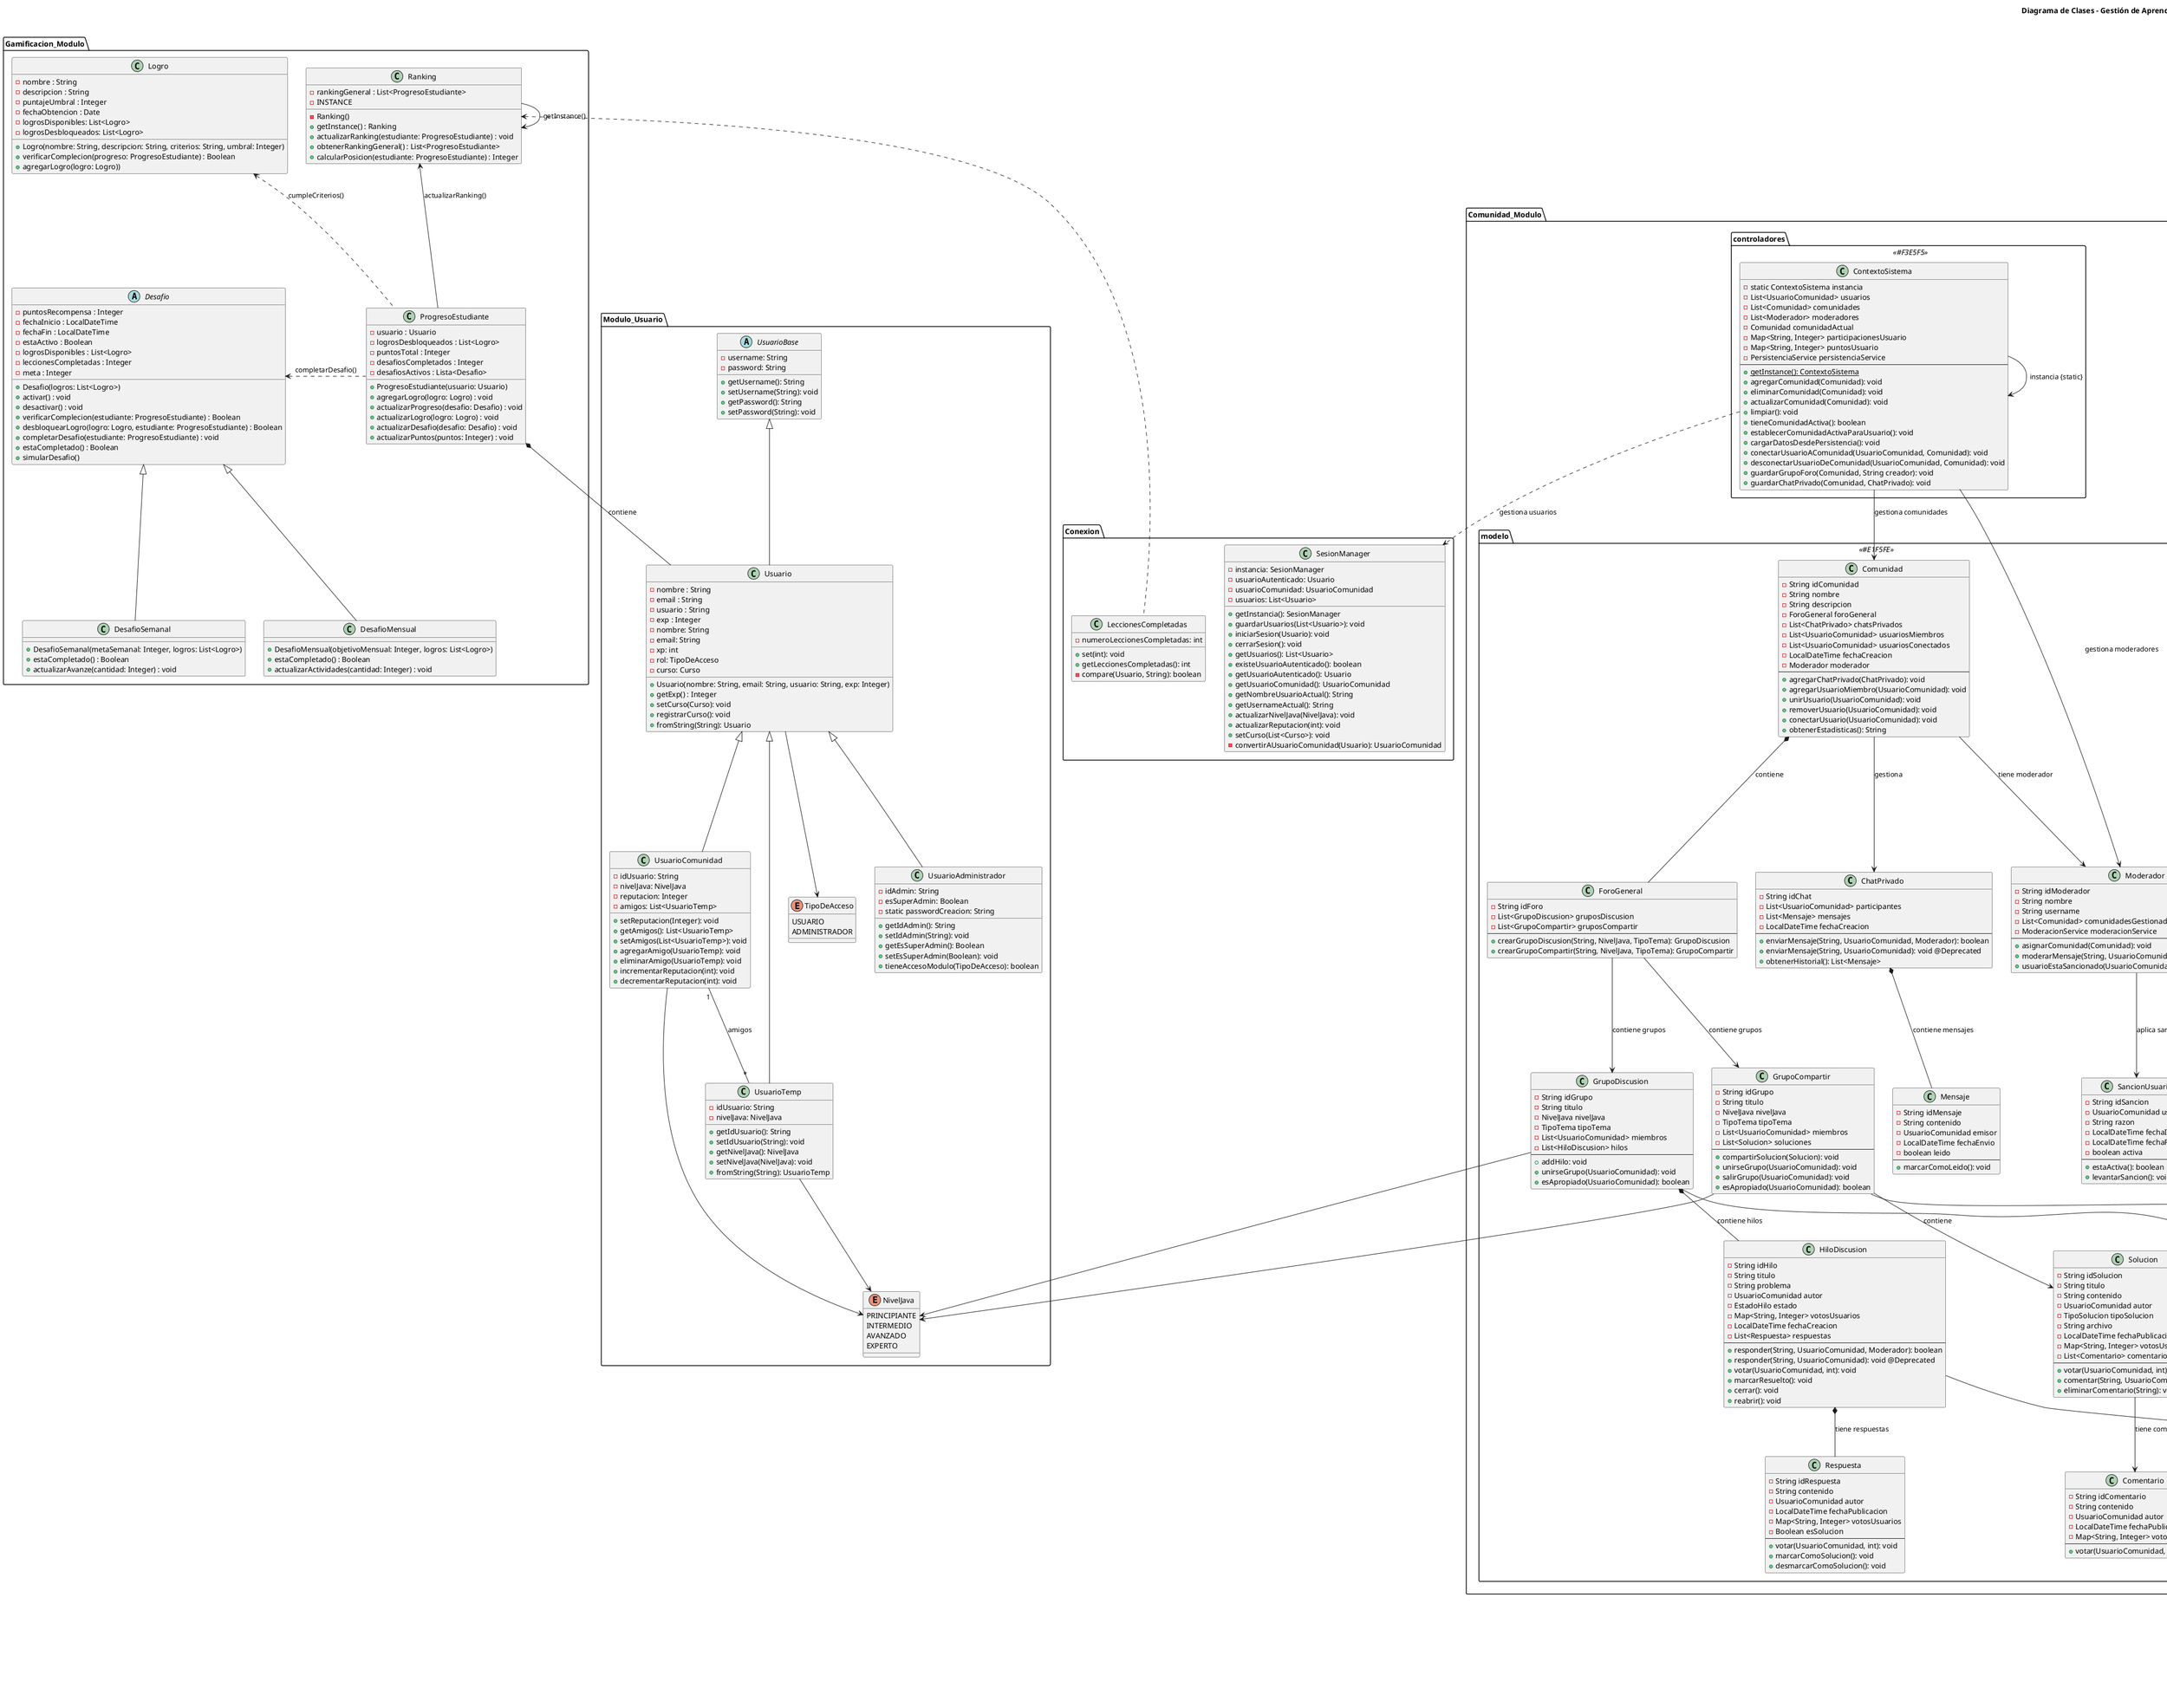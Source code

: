 '*********************************'
@startuml Hello_Code
'Modulo Gamificacion'
package Modulo_Usuario {

    class Usuario {
            - nombre : String
            - email : String
            - usuario : String
            - exp : Integer
            + Usuario(nombre: String, email: String, usuario: String, exp: Integer)
            + getExp() : Integer
        }

}

package "Gamificacion_Modulo" {

    class Logro {
        - nombre : String
        - descripcion : String
        - puntajeUmbral : Integer
        - fechaObtencion : Date
        - logrosDisponibles: List<Logro>
        - logrosDesbloqueados: List<Logro>
        + Logro(nombre: String, descripcion: String, criterios: String, umbral: Integer)
        + verificarComplecion(progreso: ProgresoEstudiante) : Boolean
        'Hablar de agregarLogro
        +agregarLogro(logro: Logro))
    }

    abstract class Desafio {
        - puntosRecompensa : Integer
        - fechaInicio : LocalDateTime
        - fechaFin : LocalDateTime
        - estaActivo : Boolean
        - logrosDisponibles : List<Logro>
        - leccionesCompletadas : Integer
        - meta : Integer
        'Cual es la diferencia entre verificarComplecion y estaCompletado?
        + Desafio(logros: List<Logro>)
        + activar() : void
        + desactivar() : void
        + verificarComplecion(estudiante: ProgresoEstudiante) : Boolean
        + desbloquearLogro(logro: Logro, estudiante: ProgresoEstudiante) : Boolean
        + completarDesafio(estudiante: ProgresoEstudiante) : void
        + estaCompletado() : Boolean
        + simularDesafio()
    }

    class DesafioSemanal {

        + DesafioSemanal(metaSemanal: Integer, logros: List<Logro>)
        + estaCompletado() : Boolean
        + actualizarAvanze(cantidad: Integer) : void
    }

    class DesafioMensual {

        + DesafioMensual(objetivoMensual: Integer, logros: List<Logro>)
        + estaCompletado() : Boolean
        + actualizarActividades(cantidad: Integer) : void
    }

    class ProgresoEstudiante {
        - usuario : Usuario
        - logrosDesbloqueados : List<Logro>
        - puntosTotal : Integer
        - desafiosCompletados : Integer
        - desafiosActivos : Lista<Desafio>

        + ProgresoEstudiante(usuario: Usuario)
        + agregarLogro(logro: Logro) : void
        + actualizarProgreso(desafio: Desafio) : void
        + actualizarLogro(logro: Logro) : void
        + actualizarDesafio(desafio: Desafio) : void
        + actualizarPuntos(puntos: Integer) : void
    }

    class Ranking {
        - rankingGeneral : List<ProgresoEstudiante>
        -INSTANCE
        - Ranking()
        + getInstance() : Ranking
        + actualizarRanking(estudiante: ProgresoEstudiante) : void
        + obtenerRankingGeneral() : List<ProgresoEstudiante>
        + calcularPosicion(estudiante: ProgresoEstudiante) : Integer
    }
    Ranking ->Ranking: getInstance()
    ' Relaciones de Herencia
    Desafio <|-- DesafioSemanal
    Desafio <|-- DesafioMensual

    ' Relaciones de Composición
    ProgresoEstudiante *-- Usuario : "contiene"


    ' Relaciones de Dependencia
    Logro <.. ProgresoEstudiante : "cumpleCriterios()"
    Desafio <. ProgresoEstudiante : "completarDesafio()"
    Ranking <-- ProgresoEstudiante : "actualizarRanking()"

}

'Modulo Comunidad'
!define ENTITY_COLOR #E1F5FE
!define ENUM_COLOR #FFF3E0
!define CONTROLLER_COLOR #F3E5F5
!define INTERFACE_COLOR #FFFDE7

package "Comunidad_Modulo" {

    package "modelo" <<ENTITY_COLOR>> {

        class Comunidad {
            - String idComunidad
            - String nombre
            - String descripcion
            - ForoGeneral foroGeneral
            - List<ChatPrivado> chatsPrivados
            - List<UsuarioComunidad> usuariosMiembros
            - List<UsuarioComunidad> usuariosConectados
            - LocalDateTime fechaCreacion
            - Moderador moderador
            --
            + agregarChatPrivado(ChatPrivado): void
            + agregarUsuarioMiembro(UsuarioComunidad): void
            + unirUsuario(UsuarioComunidad): void
            + removerUsuario(UsuarioComunidad): void
            + conectarUsuario(UsuarioComunidad): void
            + obtenerEstadisticas(): String
        }

        class ForoGeneral {
            - String idForo
            - List<GrupoDiscusion> gruposDiscusion
            - List<GrupoCompartir> gruposCompartir
            --
            + crearGrupoDiscusion(String, NivelJava, TipoTema): GrupoDiscusion
            + crearGrupoCompartir(String, NivelJava, TipoTema): GrupoCompartir
        }

        class GrupoDiscusion {
            - String idGrupo
            - String titulo
            - NivelJava nivelJava
            - TipoTema tipoTema
            - List<UsuarioComunidad> miembros
            - List<HiloDiscusion> hilos
            --
            + addHilo: void
            + unirseGrupo(UsuarioComunidad): void
            + esApropiado(UsuarioComunidad): boolean
        }

        class GrupoCompartir {
            - String idGrupo
            - String titulo
            - NivelJava nivelJava
            - TipoTema tipoTema
            - List<UsuarioComunidad> miembros
            - List<Solucion> soluciones
            --
            + compartirSolucion(Solucion): void
            + unirseGrupo(UsuarioComunidad): void
            + salirGrupo(UsuarioComunidad): void
            + esApropiado(UsuarioComunidad): boolean
        }

        class HiloDiscusion {
            - String idHilo
            - String titulo
            - String problema
            - UsuarioComunidad autor
            - EstadoHilo estado
            - Map<String, Integer> votosUsuarios
            - LocalDateTime fechaCreacion
            - List<Respuesta> respuestas
            --
            + responder(String, UsuarioComunidad, Moderador): boolean
            + responder(String, UsuarioComunidad): void @Deprecated
            + votar(UsuarioComunidad, int): void
            + marcarResuelto(): void
            + cerrar(): void
            + reabrir(): void
        }

        class Respuesta {
            - String idRespuesta
            - String contenido
            - UsuarioComunidad autor
            - LocalDateTime fechaPublicacion
            - Map<String, Integer> votosUsuarios
            - Boolean esSolucion
            --
            + votar(UsuarioComunidad, int): void
            + marcarComoSolucion(): void
            + desmarcarComoSolucion(): void
        }

        class ChatPrivado {
            - String idChat
            - List<UsuarioComunidad> participantes
            - List<Mensaje> mensajes
            - LocalDateTime fechaCreacion
            --
            + enviarMensaje(String, UsuarioComunidad, Moderador): boolean
            + enviarMensaje(String, UsuarioComunidad): void @Deprecated
            + obtenerHistorial(): List<Mensaje>
        }

        class Mensaje {
            - String idMensaje
            - String contenido
            - UsuarioComunidad emisor
            - LocalDateTime fechaEnvio
            - boolean leido
            --
            + marcarComoLeido(): void
        }

        class Solucion {
            - String idSolucion
            - String titulo
            - String contenido
            - UsuarioComunidad autor
            - TipoSolucion tipoSolucion
            - String archivo
            - LocalDateTime fechaPublicacion
            - Map<String, Integer> votosUsuarios
            - List<Comentario> comentarios
            --
            + votar(UsuarioComunidad, int): void
            + comentar(String, UsuarioComunidad): void
            + eliminarComentario(String): void
        }

        class Comentario {
            - String idComentario
            - String contenido
            - UsuarioComunidad autor
            - LocalDateTime fechaPublicacion
            - Map<String, Integer> votosUsuarios
            --
            + votar(UsuarioComunidad, int): void
        }

        class Moderador {
            - String idModerador
            - String nombre
            - String username
            - List<Comunidad> comunidadesGestionadas
            - ModeracionService moderacionService
            --
            + asignarComunidad(Comunidad): void
            + moderarMensaje(String, UsuarioComunidad): ResultadoModeracion
            + usuarioEstaSancionado(UsuarioComunidad usuario)
        }

        class SancionUsuario {
            - String idSancion
            - UsuarioComunidad usuario
            - String razon
            - LocalDateTime fechaInicio
            - LocalDateTime fechaFin
            - boolean activa
            --
            + estaActiva(): boolean
            + levantarSancion(): void
        }
    }

    package "enums" <<ENUM_COLOR>> {
        enum TipoTema {
            SINTAXIS
            POO
            ESTRUCTURAS_DATOS
            ALGORITMOS
            EXCEPCIONES
            FRAMEWORKS
        }

        enum EstadoHilo {
            ABIERTO
            CERRADO
            RESUELTO
        }

        enum TipoSolucion {
            CODIGO
            IMAGEN
            TEXTO
        }

        enum TipoInfraccion {
            LENGUAJE_OFENSIVO
            SPAM
            CAPS_LOCK
            REPETICION
            FUERA_TEMA
            NINGUNA
        }

    }

    package "controladores" <<CONTROLLER_COLOR>> {
        class ContextoSistema {
            - static ContextoSistema instancia
            - List<UsuarioComunidad> usuarios
            - List<Comunidad> comunidades
            - List<Moderador> moderadores
            - Comunidad comunidadActual
            - Map<String, Integer> participacionesUsuario
            - Map<String, Integer> puntosUsuario
            - PersistenciaService persistenciaService
            --
            + getInstance(): ContextoSistema {static}
            + agregarComunidad(Comunidad): void
            + eliminarComunidad(Comunidad): void
            + actualizarComunidad(Comunidad): void
            + limpiar(): void
            + tieneComunidadActiva(): boolean
            + establecerComunidadActivaParaUsuario(): void
            + cargarDatosDesdePersistencia(): void
            + conectarUsuarioAComunidad(UsuarioComunidad, Comunidad): void
            + desconectarUsuarioDeComunidad(UsuarioComunidad, Comunidad): void
            + guardarGrupoForo(Comunidad, String creador): void
            + guardarChatPrivado(Comunidad, ChatPrivado): void
        }
    }

}


' Relaciones principales del modelo - Simplificadas
Comunidad *-- ForoGeneral : "contiene"
Comunidad --> ChatPrivado : "gestiona"

Comunidad --> Moderador : "tiene moderador"

ForoGeneral --> GrupoDiscusion : "contiene grupos"
ForoGeneral --> GrupoCompartir : "contiene grupos"

GrupoDiscusion *-- HiloDiscusion : "contiene hilos"
GrupoCompartir --> Solucion : "contiene"

HiloDiscusion *-- Respuesta : "tiene respuestas"


ChatPrivado *-- Mensaje : "contiene mensajes"


Solucion --> Comentario : "tiene comentarios"



Moderador --> SancionUsuario : "aplica sanciones"


' Relaciones con enums - Simplificadas
GrupoDiscusion --> TipoTema

GrupoCompartir --> TipoTema

HiloDiscusion --> EstadoHilo
Solucion --> TipoSolucion

' Relaciones de controladores - Simplificadas

ContextoSistema --> Comunidad : "gestiona comunidades"
ContextoSistema --> Moderador : "gestiona moderadores"
ContextoSistema --> ContextoSistema : "instancia {static}"


'Modulo Ejercicios'
package "EjerciciosIteractivos_Modulo.Logic" {
    ' Interfaces
    interface EvaluadorRespuestas {
        + evaluarRespuestas(ArrayList<Respuesta>): ResultadoDeEvaluacion
    }

    interface Respuesta {
        + getRespuesta(): Object
    }

    ' Enums
    enum NivelDificultad {
        PRINCIPIANTE
        BASICO
        INTERMEDIO
        AVANZADO
        EXPERTO
        --
        + getDescripcion(): String
    }

    enum Lenguaje {
        JAVA
        PYTHON
        C
        PHP
    }

    ' Clases de Evaluación
    class ResultadoDeEvaluacion {
        - porcentajeDeAcerto: double
        --
        + ResultadoDeEvaluacion(porcentajeDeAcerto: double)
        + getPorcentajeDeAcerto(): double
    }

    class RespuestaString {
        - respuesta: String
        --
        + RespuestaString(respuesta: String)
        + getRespuesta(): Object
    }

    ' Clases de Ejercicios
    abstract class EjercicioBase {
        # instruccion: String
        # respuestasCorrectas: ArrayList<String>
        # nivelDificultad: NivelDificultad
        # lenguaje: Lenguaje
        --
        + EjercicioBase(instruccion, respuestasCorrectas, nivelDificultad, lenguaje)
        + getInstruccion(): String
        + getNivel(): NivelDificultad
        + getLenguaje(): Lenguaje
        + {abstract} evaluarRespuestas(ArrayList<Respuesta>): ResultadoDeEvaluacion
    }

    class EjercicioSeleccion {
        - opcionesDeSeleccion: ArrayList<String>
        --
        + getListOpciones(): ArrayList<String>
        + getOpcion(numOpcion: int): String
        + obtenerRespuestasCorrectas(): ArrayList<String>
        + evaluarRespuestas(ArrayList<Respuesta>): ResultadoDeEvaluacion
    }

    class EjercicioSeleccionBuilder {
        - instruccion: String
        - opcionesDeSeleccion: ArrayList<String>
        - respuestasCorrectas: ArrayList<String>
        - nivelDificultad: NivelDificultad
        - lenguaje: Lenguaje
        --
        + conInstruccion(instruccion: String): Builder
        + conOpcion(opcion: String): Builder
        + conOpciones(opciones: ArrayList<String>): Builder
        + conRespuestaCorrecta(respuestaCorrecta: String): Builder
        + conRespuestasCorrectas(respuestasCorrectas: ArrayList<String>): Builder
        + conNivel(nivelDificultad: NivelDificultad): Builder
        + conLenguaje(lenguaje: Lenguaje): Builder
        + construir(): EjercicioSeleccion
    }

    class EjercicioCompletarCodigo {
        - codigoIncompleto: String
        - partesFaltantes: ArrayList<String>
        - respuestasEsperadas: ArrayList<String>
        --
        + obtenerCodigoIncompleto(): String
        + obtenerPartesFaltantes(): ArrayList<String>
        + obtenerRespuestasEsperadas(): ArrayList<String>
        + obtenerNumeroPartesFaltantes(): int
        + evaluarRespuestas(ArrayList<Respuesta>): ResultadoDeEvaluacion
    }

    class EjercicioCompletarCodigoBuilder {
        - instruccion: String
        - codigoIncompleto: String
        - partesFaltantes: ArrayList<String>
        - respuestasEsperadas: ArrayList<String>
        - nivelDificultad: NivelDificultad
        - lenguaje: Lenguaje
        --
        + conInstruccion(instruccion: String): Builder
        + conCodigoIncompleto(codigoIncompleto: String): Builder
        + conParteFaltante(parteFaltante: String): Builder
        + conPartesFaltantes(partesFaltantes: ArrayList<String>): Builder
        + conRespuestaEsperada(respuestaEsperada: String): Builder
        + conRespuestasEsperadas(respuestasEsperadas: ArrayList<String>): Builder
        + conNivel(nivelDificultad: NivelDificultad): Builder
        + conLenguaje(lenguaje: Lenguaje): Builder
        + construir(): EjercicioCompletarCodigo
    }


' Relaciones de Implementación (Dependencia)
EjercicioBase ..|> EvaluadorRespuestas
RespuestaString ..|> Respuesta

' Relaciones de Herencia (Dependencia)
EjercicioSeleccion --|> EjercicioBase
EjercicioCompletarCodigo --|> EjercicioBase

' Relaciones de Composición (Composición fuerte - ciclo de vida compartido)
EjercicioBase --> NivelDificultad : "tiene"
EjercicioBase --> Lenguaje : "tiene"


' Relaciones de Asociación (Uso temporal)
EvaluadorRespuestas ..> Respuesta : "evalúa"
EvaluadorRespuestas ..> ResultadoDeEvaluacion : "retorna"

' Relaciones de Builder (Asociación de creación)
EjercicioSeleccionBuilder ..> EjercicioSeleccion : "construye"
EjercicioCompletarCodigoBuilder ..> EjercicioCompletarCodigo : "construye"
}

'Modulo Gestion de Aprendizaje'
title Diagrama de Clases - Gestión de Aprendizaje
package "GestionDeAprendizaje"{
    package "Logica" {
        class AprendizajeManager <<singleton>> {
            - static AprendizajeManager instancia
            - List<Curso> cursos
            --
            - AprendizajeManager()
            + static AprendizajeManager getInstancia()
            + void construirDatosDePrueba()
            + List<Curso> getCursos()
        }

        class Curso <<Entidad>> {
            - String id
            - String nombre
            - String descripcion
            - List<Ruta> rutas
            --
            + Curso(String id, String nombre, String descripcion)
            + void agregarRuta(Ruta ruta)
            + String getId()
            + String getNombre()
            + String getDescripcion()
            + List<Ruta> getRutas()
        }

        class Ruta <<Entidad>> {
            - String id
            - String nombre
            - String nivel
            - List<NodoRuta> nodos
            --
            + Ruta(String id, String nombre, String nivel)
            + void agregarNodo(NodoRuta nodo)
            + String getId()
            + String getNombre()
            + String getNivel()
            + List<NodoRuta> getNodos()
        }

        class NodoRuta <<Entidad>> {
            - int orden
            - boolean completado
            - Leccion leccion
            - List<RecursoAprendizaje> materialDeApoyo
            --
            + NodoRuta(int orden, Leccion leccion)
            + void agregarMaterialDeApoyo(RecursoAprendizaje recurso)
            + int getOrden()
            + boolean isCompletado()
            + void marcarComoCompletado()
            + Leccion getLeccion()
            + List<RecursoAprendizaje> getMaterialDeApoyo()
        }

        class ProgresoLecciones <<util>> {
            - static int leccionesCompletadas
            --
            + static void incrementarLeccionesCompletadas()
            + static int getLeccionesCompletadas()
        }
    }

    package "Modelo" {
        class RecursoAprendizaje <<abstract>> {
            - String titulo
            - String url
            - String tipo
            --
            + RecursoAprendizaje(String titulo, String url, String tipo)
            + String getTitulo()
            + String getUrl()
            + String getTipo()
        }

        class Articulo
        class DocumentoPDF
        class Video

        RecursoAprendizaje <|-- Articulo
        RecursoAprendizaje <|-- DocumentoPDF
        RecursoAprendizaje <|-- Video
    }



    ' Relaciones
    AprendizajeManager --> Curso
    Curso --> Ruta
    Ruta --> NodoRuta
    NodoRuta *-- RecursoAprendizaje
}
package Modulo_Leccion{

    class Leccion{
        - listEjercicio<EjercicioBase> : EjercicioBase
        - xpQueOtorga : int
        - completada : boolean
        - tema : TemaLeccion
        - calculoXP : CalculoXPStrategy
        + agregarEjercicio(Ejercicio nuevoEjercicio) : void
        + agregarEjerciciosLista(List<EjercicioBase>)
        + getNumeroEjercicios() : int
        + getListaEjercicios() : List<EjercicioBase>
        + setCompletada() : void
        + getXPcalculada(metodo : CalculoXPStrategy)
    }

    abstract class LeccionRepository{
    - filtroEjercicio : FiltroEjercicio
    + getLecciones(Lenguaje, NivelDificultad, TemaLeccion, nunEjercicios)
    }
    abstract class FiltroEjercicio{
    - siguiente : FiltroEjercicio
    + cambiarSiguiente : (siguiente : FiltroEjercicio)
    + filtrarEjercicio(Ejercicio ejercicio)
    # {abstract} filtrar(Ejercicio ejercicio)
    }


    enum TemaLeccion {
        CONTROL_DE_FLUJO
        TIPOS_Y_OPERADORES
        FUNCIONES_Y_METODOS
        CLASES_Y_ESTRUCTURAS
        ENTRADA_Y_SALIDA
        OTRO
    }

    interface CalculoXPStrategy <<Interface>>{
    + {abstract} calcularXP()
    }

    class CalculoBasico{
    + calcularXP()
    }
    class CalculoLeccionSinErrores{
    + calcularXP()
    }
    class CalculoLeccionSinVidas{

    + calcularXP()
    }


    class FiltroPorTema{
    + filtrar(Ejercicio ejercicio)
    }
    class FiltroPorDificultad{
    + filtrar(Ejercicio ejercicio)
    }

    class FiltroPorLenguaje{
    + filtrar(Ejercicio ejercicio)
    }

    abstract class CalculoXPBase{
        # TIEMPO_MAXIMO
        # TIEMPO_OPTIMO
        # XP_MAXIMA
        # XP_MINIMA
        + {abstract}calcularXP()
    }

      'Refactor
      CalculoXPBase ..U|> CalculoXPStrategy

    'Relaciones :
    LeccionRepository o--U> Leccion
    LeccionRepository --> FiltroEjercicio : "Usa"
    'Leccion --> TemaLeccion
    'Patron ChainOfResponsibility
    FiltroPorTema --U|> FiltroEjercicio
    FiltroPorDificultad --U|> FiltroEjercicio
    FiltroPorLenguaje --U|> FiltroEjercicio
    'Patron Strategy
    Leccion o--R> CalculoXPStrategy
    CalculoBasico --u|> CalculoXPBase
    CalculoLeccionSinErrores --u|> CalculoXPBase
    CalculoLeccionSinVidas --u|> CalculoXPBase





}


package Modulo_Usuario{
    ' Enumeraciones
    enum TipoDeAcceso {
      USUARIO
      ADMINISTRADOR
    }

    enum NivelJava {
      PRINCIPIANTE
      INTERMEDIO
      AVANZADO
      EXPERTO
    }

    ' Clases
    abstract class UsuarioBase {
      - username: String
      - password: String
      + getUsername(): String
      + setUsername(String): void
      + getPassword(): String
      + setPassword(String): void
    }

    class Usuario {
      - nombre: String
      - email: String
      - xp: int
      - rol: TipoDeAcceso
      - curso: Curso

      + setCurso(Curso): void
      + registrarCurso(): void
      + fromString(String): Usuario
    }

    class UsuarioAdministrador {
      - idAdmin: String
      - esSuperAdmin: Boolean
      - static passwordCreacion: String
      + getIdAdmin(): String
      + setIdAdmin(String): void
      + getEsSuperAdmin(): Boolean
      + setEsSuperAdmin(Boolean): void
      + tieneAccesoModulo(TipoDeAcceso): boolean
    }

    class UsuarioComunidad {
      - idUsuario: String
      - nivelJava: NivelJava
      - reputacion: Integer
      - amigos: List<UsuarioTemp>
      + setReputacion(Integer): void
      + getAmigos(): List<UsuarioTemp>
      + setAmigos(List<UsuarioTemp>): void
      + agregarAmigo(UsuarioTemp): void
      + eliminarAmigo(UsuarioTemp): void
      + incrementarReputacion(int): void
      + decrementarReputacion(int): void
    }

    class UsuarioTemp {
      - idUsuario: String
      - nivelJava: NivelJava
      + getIdUsuario(): String
      + setIdUsuario(String): void
      + getNivelJava(): NivelJava
      + setNivelJava(NivelJava): void
      + fromString(String): UsuarioTemp
    }

    ' Relaciones de herencia
    UsuarioBase <|-- Usuario
    Usuario <|-- UsuarioAdministrador
    Usuario <|-- UsuarioComunidad
    Usuario <|-- UsuarioTemp

    ' Asociación
    UsuarioComunidad "1" -- "*" UsuarioTemp : amigos
    Usuario --> TipoDeAcceso
    UsuarioComunidad --> NivelJava
    UsuarioTemp --> NivelJava
}
package Conexion{
    class LeccionesCompletadas {
      - numeroLeccionesCompletadas: int
      + set(int): void
      + getLeccionesCompletadas(): int
      - compare(Usuario, String): boolean
    }

    class SesionManager {
      - instancia: SesionManager
      - usuarioAutenticado: Usuario
      - usuarioComunidad: UsuarioComunidad
      - usuarios: List<Usuario>
      + getInstancia(): SesionManager
      + guardarUsuarios(List<Usuario>): void
      + iniciarSesion(Usuario): void
      + cerrarSesion(): void
      + getUsuarios(): List<Usuario>
      + existeUsuarioAutenticado(): boolean
      + getUsuarioAutenticado(): Usuario
      + getUsuarioComunidad(): UsuarioComunidad
      + getNombreUsuarioActual(): String
      + getUsernameActual(): String
      + actualizarNivelJava(NivelJava): void
      + actualizarReputacion(int): void
      + setCurso(List<Curso>): void
      - convertirAUsuarioComunidad(Usuario): UsuarioComunidad
    }
}
ContextoSistema ..> SesionManager : "gestiona usuarios"
Ranking <.. LeccionesCompletadas
NodoRuta o--> Modulo_Leccion.Leccion
Modulo_Leccion.Leccion o--> EjercicioBase
GrupoDiscusion --> Modulo_Usuario.NivelJava
GrupoCompartir --> Modulo_Usuario.NivelJava


@enduml